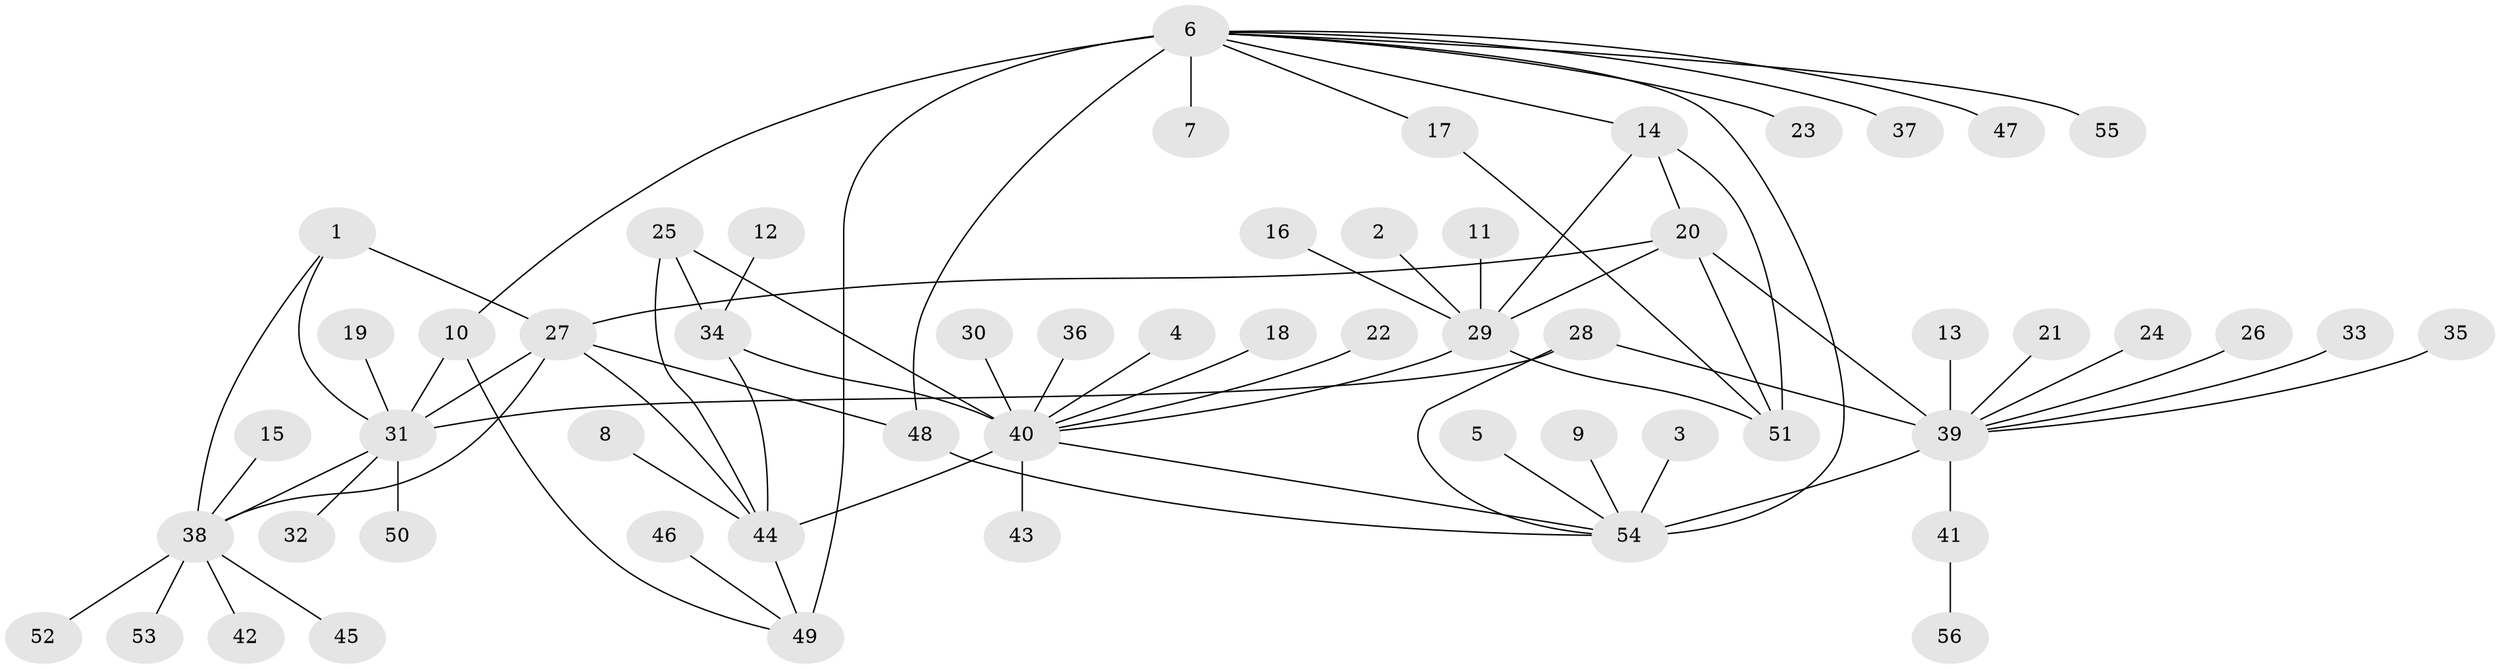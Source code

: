 // original degree distribution, {6: 0.037383177570093455, 12: 0.028037383177570093, 7: 0.06542056074766354, 5: 0.037383177570093455, 11: 0.018691588785046728, 4: 0.028037383177570093, 9: 0.028037383177570093, 8: 0.009345794392523364, 1: 0.6355140186915887, 2: 0.09345794392523364, 3: 0.018691588785046728}
// Generated by graph-tools (version 1.1) at 2025/26/03/09/25 03:26:39]
// undirected, 56 vertices, 75 edges
graph export_dot {
graph [start="1"]
  node [color=gray90,style=filled];
  1;
  2;
  3;
  4;
  5;
  6;
  7;
  8;
  9;
  10;
  11;
  12;
  13;
  14;
  15;
  16;
  17;
  18;
  19;
  20;
  21;
  22;
  23;
  24;
  25;
  26;
  27;
  28;
  29;
  30;
  31;
  32;
  33;
  34;
  35;
  36;
  37;
  38;
  39;
  40;
  41;
  42;
  43;
  44;
  45;
  46;
  47;
  48;
  49;
  50;
  51;
  52;
  53;
  54;
  55;
  56;
  1 -- 27 [weight=2.0];
  1 -- 31 [weight=1.0];
  1 -- 38 [weight=1.0];
  2 -- 29 [weight=1.0];
  3 -- 54 [weight=1.0];
  4 -- 40 [weight=1.0];
  5 -- 54 [weight=1.0];
  6 -- 7 [weight=1.0];
  6 -- 10 [weight=2.0];
  6 -- 14 [weight=1.0];
  6 -- 17 [weight=1.0];
  6 -- 23 [weight=1.0];
  6 -- 37 [weight=1.0];
  6 -- 47 [weight=1.0];
  6 -- 48 [weight=1.0];
  6 -- 49 [weight=4.0];
  6 -- 54 [weight=1.0];
  6 -- 55 [weight=1.0];
  8 -- 44 [weight=1.0];
  9 -- 54 [weight=1.0];
  10 -- 31 [weight=1.0];
  10 -- 49 [weight=2.0];
  11 -- 29 [weight=1.0];
  12 -- 34 [weight=1.0];
  13 -- 39 [weight=1.0];
  14 -- 20 [weight=2.0];
  14 -- 29 [weight=2.0];
  14 -- 51 [weight=2.0];
  15 -- 38 [weight=1.0];
  16 -- 29 [weight=1.0];
  17 -- 51 [weight=1.0];
  18 -- 40 [weight=1.0];
  19 -- 31 [weight=1.0];
  20 -- 27 [weight=1.0];
  20 -- 29 [weight=1.0];
  20 -- 39 [weight=1.0];
  20 -- 51 [weight=1.0];
  21 -- 39 [weight=1.0];
  22 -- 40 [weight=1.0];
  24 -- 39 [weight=1.0];
  25 -- 34 [weight=1.0];
  25 -- 40 [weight=2.0];
  25 -- 44 [weight=1.0];
  26 -- 39 [weight=1.0];
  27 -- 31 [weight=2.0];
  27 -- 38 [weight=2.0];
  27 -- 44 [weight=1.0];
  27 -- 48 [weight=2.0];
  28 -- 31 [weight=1.0];
  28 -- 39 [weight=2.0];
  28 -- 54 [weight=2.0];
  29 -- 40 [weight=1.0];
  29 -- 51 [weight=1.0];
  30 -- 40 [weight=1.0];
  31 -- 32 [weight=1.0];
  31 -- 38 [weight=1.0];
  31 -- 50 [weight=1.0];
  33 -- 39 [weight=1.0];
  34 -- 40 [weight=2.0];
  34 -- 44 [weight=1.0];
  35 -- 39 [weight=1.0];
  36 -- 40 [weight=1.0];
  38 -- 42 [weight=1.0];
  38 -- 45 [weight=1.0];
  38 -- 52 [weight=1.0];
  38 -- 53 [weight=1.0];
  39 -- 41 [weight=1.0];
  39 -- 54 [weight=4.0];
  40 -- 43 [weight=1.0];
  40 -- 44 [weight=2.0];
  40 -- 54 [weight=1.0];
  41 -- 56 [weight=1.0];
  44 -- 49 [weight=1.0];
  46 -- 49 [weight=1.0];
  48 -- 54 [weight=1.0];
}
